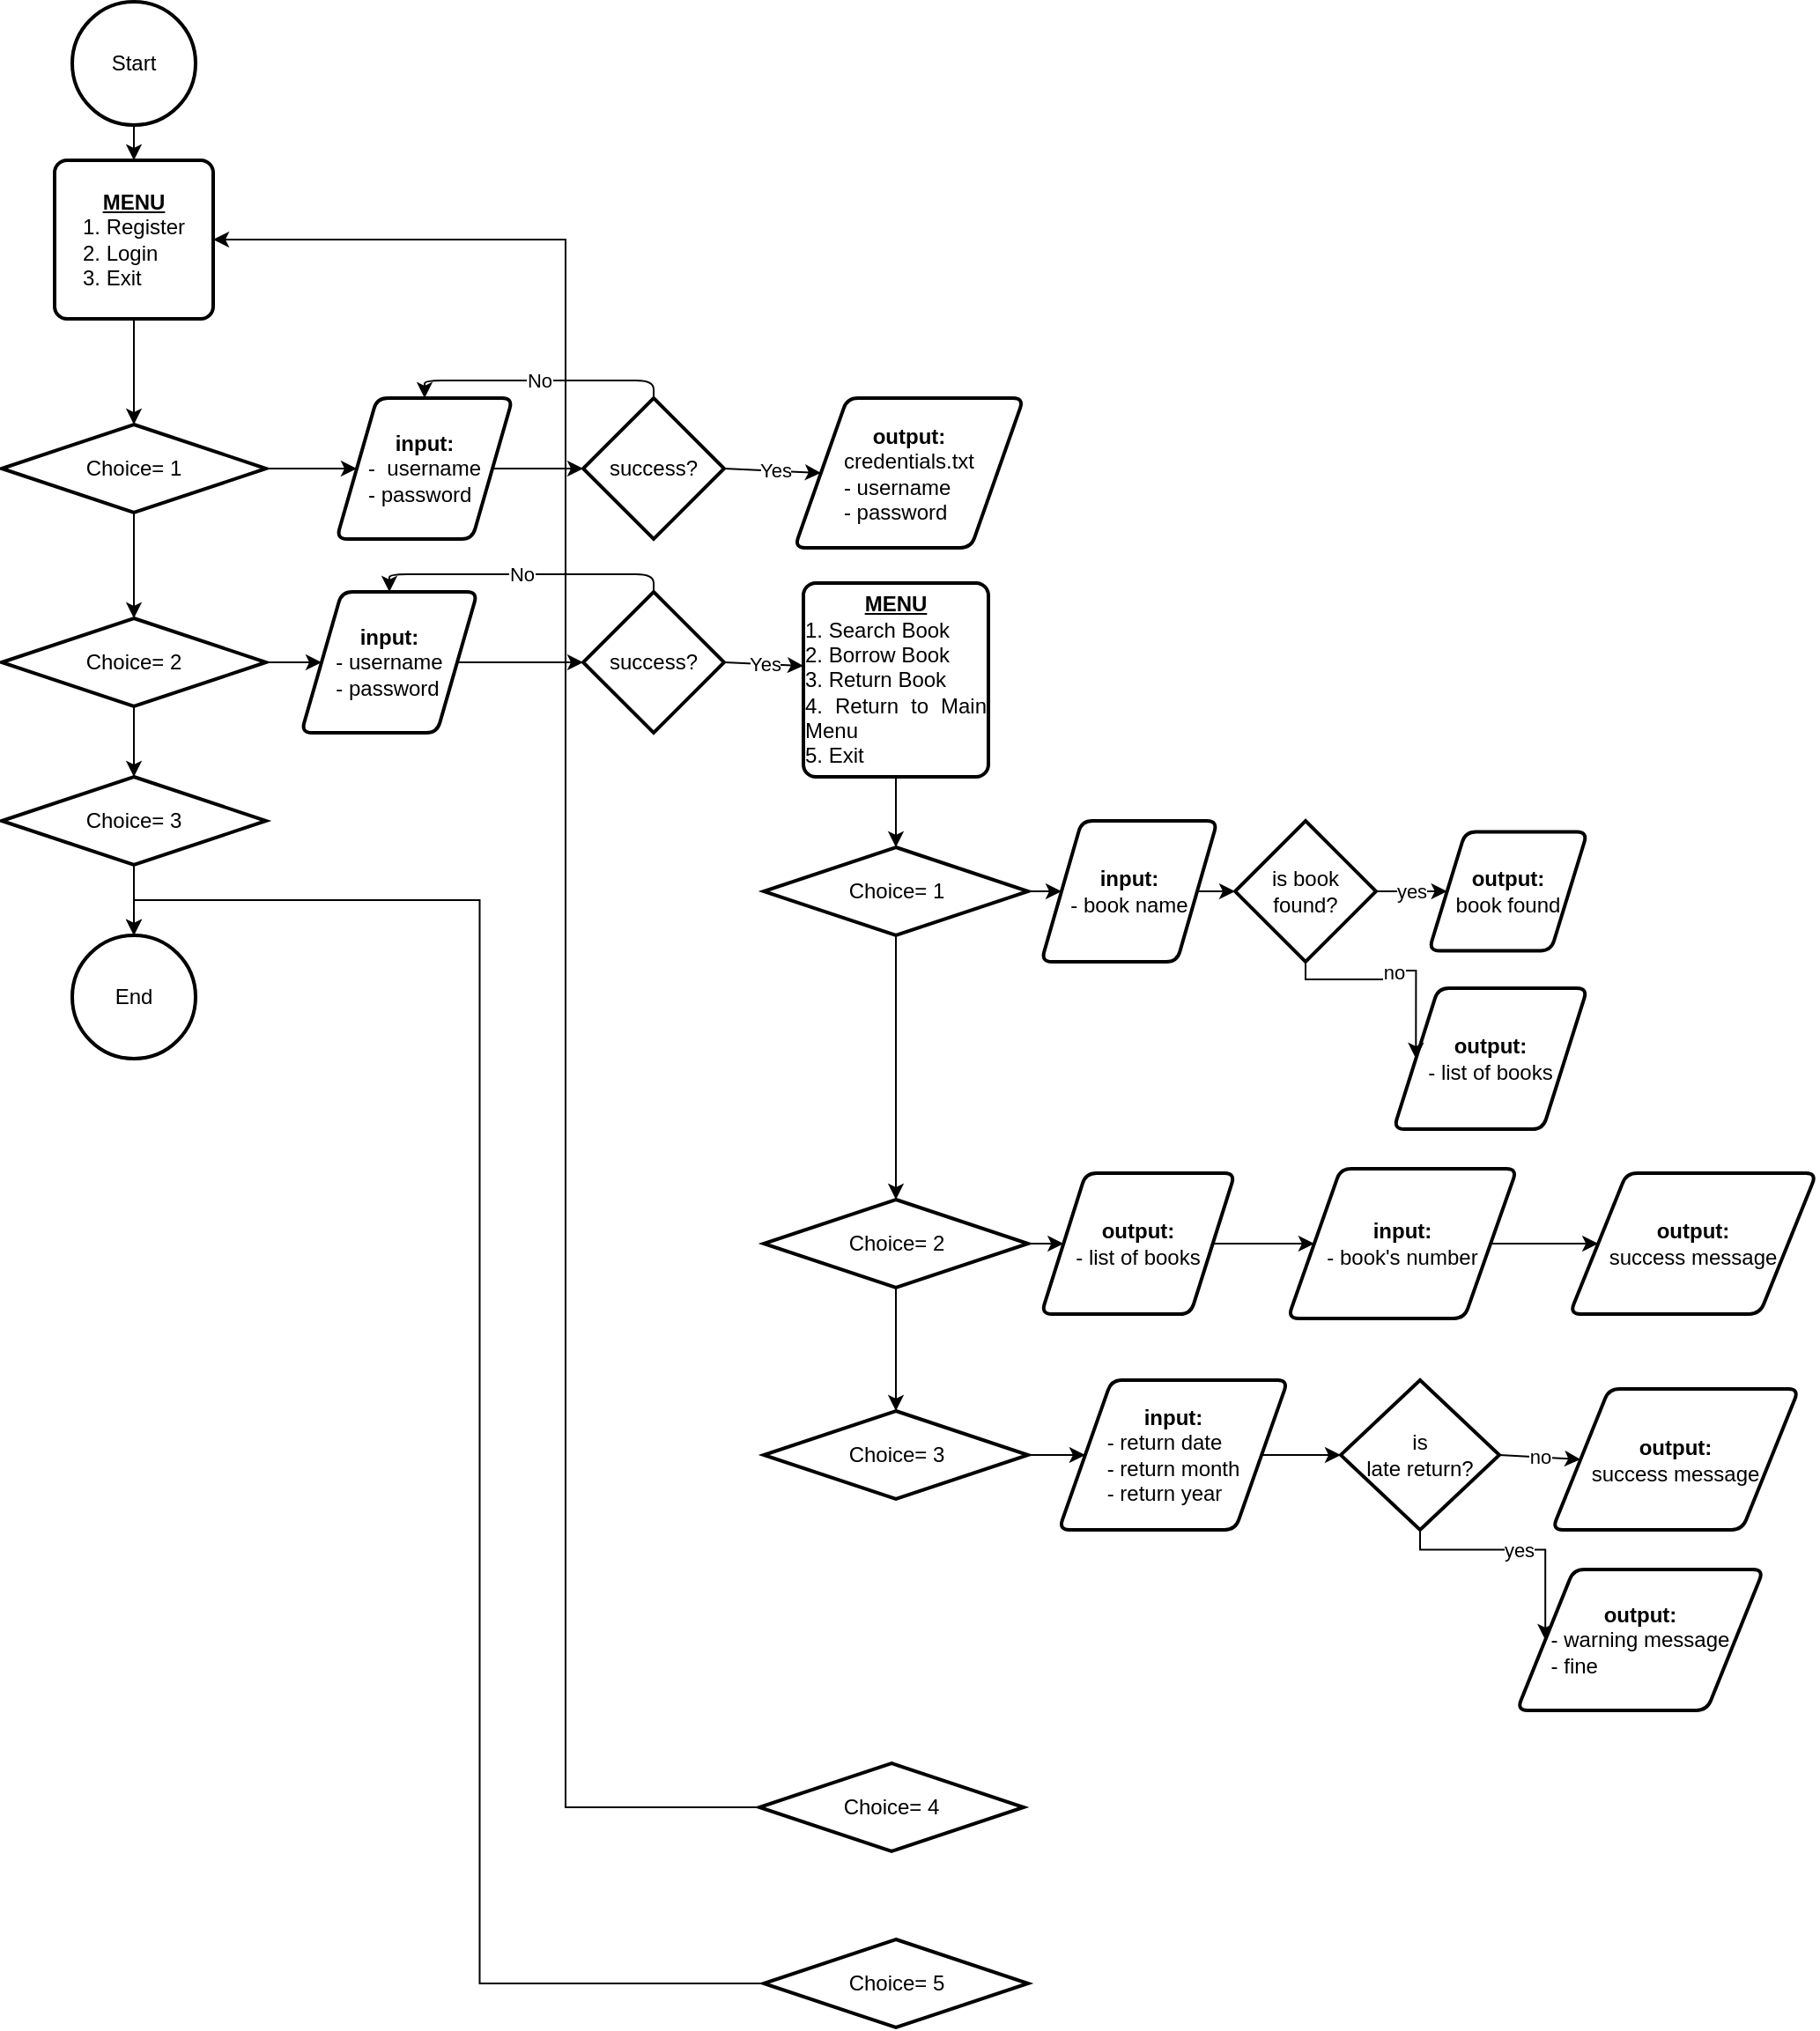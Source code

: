 <mxfile version="15.5.8" type="device"><diagram id="p48AmxU7ETQML153pbL5" name="Page-2"><mxGraphModel dx="700" dy="752" grid="1" gridSize="10" guides="1" tooltips="1" connect="1" arrows="1" fold="1" page="1" pageScale="1" pageWidth="3300" pageHeight="2339" math="0" shadow="0"><root><mxCell id="taewizIyBzXifCN3BsZi-0"/><mxCell id="taewizIyBzXifCN3BsZi-1" parent="taewizIyBzXifCN3BsZi-0"/><mxCell id="7qijhWuZMBfJ2u8_f--K-0" style="edgeStyle=orthogonalEdgeStyle;rounded=0;orthogonalLoop=1;jettySize=auto;html=1;exitX=0.5;exitY=1;exitDx=0;exitDy=0;exitPerimeter=0;entryX=0.5;entryY=0;entryDx=0;entryDy=0;" edge="1" parent="taewizIyBzXifCN3BsZi-1" source="7qijhWuZMBfJ2u8_f--K-1" target="7qijhWuZMBfJ2u8_f--K-3"><mxGeometry relative="1" as="geometry"/></mxCell><mxCell id="7qijhWuZMBfJ2u8_f--K-1" value="Start" style="strokeWidth=2;html=1;shape=mxgraph.flowchart.start_2;whiteSpace=wrap;" vertex="1" parent="taewizIyBzXifCN3BsZi-1"><mxGeometry x="80" y="160" width="70" height="70" as="geometry"/></mxCell><mxCell id="7qijhWuZMBfJ2u8_f--K-2" style="edgeStyle=orthogonalEdgeStyle;rounded=0;orthogonalLoop=1;jettySize=auto;html=1;exitX=0.5;exitY=1;exitDx=0;exitDy=0;entryX=0.5;entryY=0;entryDx=0;entryDy=0;entryPerimeter=0;" edge="1" parent="taewizIyBzXifCN3BsZi-1" source="7qijhWuZMBfJ2u8_f--K-3" target="7qijhWuZMBfJ2u8_f--K-5"><mxGeometry relative="1" as="geometry"/></mxCell><mxCell id="7qijhWuZMBfJ2u8_f--K-3" value="&lt;div&gt;&lt;b&gt;&lt;u&gt;MENU&lt;/u&gt;&lt;/b&gt;&lt;/div&gt;&lt;div style=&quot;text-align: justify&quot;&gt;&lt;span&gt;1. Register&lt;/span&gt;&lt;/div&gt;&lt;div style=&quot;text-align: justify&quot;&gt;&lt;span&gt;2. Login&lt;/span&gt;&lt;/div&gt;&lt;div style=&quot;text-align: justify&quot;&gt;&lt;span&gt;3. Exit&lt;/span&gt;&lt;/div&gt;" style="rounded=1;whiteSpace=wrap;html=1;absoluteArcSize=1;arcSize=14;strokeWidth=2;" vertex="1" parent="taewizIyBzXifCN3BsZi-1"><mxGeometry x="70" y="250" width="90" height="90" as="geometry"/></mxCell><mxCell id="7qijhWuZMBfJ2u8_f--K-4" style="edgeStyle=orthogonalEdgeStyle;rounded=0;orthogonalLoop=1;jettySize=auto;html=1;exitX=0.5;exitY=1;exitDx=0;exitDy=0;exitPerimeter=0;entryX=0.5;entryY=0;entryDx=0;entryDy=0;entryPerimeter=0;" edge="1" parent="taewizIyBzXifCN3BsZi-1" source="7qijhWuZMBfJ2u8_f--K-5" target="7qijhWuZMBfJ2u8_f--K-7"><mxGeometry relative="1" as="geometry"/></mxCell><mxCell id="65DN2Tvy9hnao7ZG6fP0-16" style="edgeStyle=orthogonalEdgeStyle;rounded=0;orthogonalLoop=1;jettySize=auto;html=1;exitX=1;exitY=0.5;exitDx=0;exitDy=0;exitPerimeter=0;entryX=0;entryY=0.5;entryDx=0;entryDy=0;" edge="1" parent="taewizIyBzXifCN3BsZi-1" source="7qijhWuZMBfJ2u8_f--K-5" target="65DN2Tvy9hnao7ZG6fP0-1"><mxGeometry relative="1" as="geometry"/></mxCell><mxCell id="7qijhWuZMBfJ2u8_f--K-5" value="Choice= 1" style="strokeWidth=2;html=1;shape=mxgraph.flowchart.decision;whiteSpace=wrap;" vertex="1" parent="taewizIyBzXifCN3BsZi-1"><mxGeometry x="40" y="400" width="150" height="50" as="geometry"/></mxCell><mxCell id="7qijhWuZMBfJ2u8_f--K-6" style="edgeStyle=orthogonalEdgeStyle;rounded=0;orthogonalLoop=1;jettySize=auto;html=1;exitX=0.5;exitY=1;exitDx=0;exitDy=0;exitPerimeter=0;entryX=0.5;entryY=0;entryDx=0;entryDy=0;entryPerimeter=0;" edge="1" parent="taewizIyBzXifCN3BsZi-1" source="7qijhWuZMBfJ2u8_f--K-7" target="7qijhWuZMBfJ2u8_f--K-10"><mxGeometry relative="1" as="geometry"/></mxCell><mxCell id="65DN2Tvy9hnao7ZG6fP0-17" style="edgeStyle=orthogonalEdgeStyle;rounded=0;orthogonalLoop=1;jettySize=auto;html=1;exitX=1;exitY=0.5;exitDx=0;exitDy=0;exitPerimeter=0;entryX=0;entryY=0.5;entryDx=0;entryDy=0;" edge="1" parent="taewizIyBzXifCN3BsZi-1" source="7qijhWuZMBfJ2u8_f--K-7" target="65DN2Tvy9hnao7ZG6fP0-9"><mxGeometry relative="1" as="geometry"/></mxCell><mxCell id="7qijhWuZMBfJ2u8_f--K-7" value="Choice= 2" style="strokeWidth=2;html=1;shape=mxgraph.flowchart.decision;whiteSpace=wrap;" vertex="1" parent="taewizIyBzXifCN3BsZi-1"><mxGeometry x="40" y="510" width="150" height="50" as="geometry"/></mxCell><mxCell id="7qijhWuZMBfJ2u8_f--K-8" value="End" style="strokeWidth=2;html=1;shape=mxgraph.flowchart.start_2;whiteSpace=wrap;" vertex="1" parent="taewizIyBzXifCN3BsZi-1"><mxGeometry x="80" y="690" width="70" height="70" as="geometry"/></mxCell><mxCell id="7qijhWuZMBfJ2u8_f--K-9" style="edgeStyle=orthogonalEdgeStyle;rounded=0;orthogonalLoop=1;jettySize=auto;html=1;exitX=0.5;exitY=1;exitDx=0;exitDy=0;exitPerimeter=0;entryX=0.5;entryY=0;entryDx=0;entryDy=0;entryPerimeter=0;" edge="1" parent="taewizIyBzXifCN3BsZi-1" source="7qijhWuZMBfJ2u8_f--K-10" target="7qijhWuZMBfJ2u8_f--K-8"><mxGeometry relative="1" as="geometry"/></mxCell><mxCell id="7qijhWuZMBfJ2u8_f--K-10" value="Choice= 3" style="strokeWidth=2;html=1;shape=mxgraph.flowchart.decision;whiteSpace=wrap;" vertex="1" parent="taewizIyBzXifCN3BsZi-1"><mxGeometry x="40" y="600" width="150" height="50" as="geometry"/></mxCell><mxCell id="65DN2Tvy9hnao7ZG6fP0-0" style="edgeStyle=orthogonalEdgeStyle;rounded=0;orthogonalLoop=1;jettySize=auto;html=1;exitX=1;exitY=0.5;exitDx=0;exitDy=0;entryX=0;entryY=0.5;entryDx=0;entryDy=0;entryPerimeter=0;" edge="1" parent="taewizIyBzXifCN3BsZi-1" source="65DN2Tvy9hnao7ZG6fP0-1" target="65DN2Tvy9hnao7ZG6fP0-2"><mxGeometry relative="1" as="geometry"/></mxCell><mxCell id="65DN2Tvy9hnao7ZG6fP0-1" value="&lt;b&gt;input:&lt;/b&gt;&lt;br&gt;&lt;div style=&quot;text-align: justify&quot;&gt;&lt;span&gt;-&amp;nbsp; username&lt;/span&gt;&lt;/div&gt;&lt;div style=&quot;text-align: justify&quot;&gt;&lt;span&gt;- password&lt;/span&gt;&lt;/div&gt;" style="shape=parallelogram;html=1;strokeWidth=2;perimeter=parallelogramPerimeter;whiteSpace=wrap;rounded=1;arcSize=12;size=0.23;" vertex="1" parent="taewizIyBzXifCN3BsZi-1"><mxGeometry x="230" y="385" width="100" height="80" as="geometry"/></mxCell><mxCell id="65DN2Tvy9hnao7ZG6fP0-2" value="success?" style="strokeWidth=2;html=1;shape=mxgraph.flowchart.decision;whiteSpace=wrap;" vertex="1" parent="taewizIyBzXifCN3BsZi-1"><mxGeometry x="370" y="385" width="80" height="80" as="geometry"/></mxCell><mxCell id="65DN2Tvy9hnao7ZG6fP0-3" value="" style="endArrow=classic;html=1;exitX=1;exitY=0.5;exitDx=0;exitDy=0;exitPerimeter=0;entryX=0;entryY=0.5;entryDx=0;entryDy=0;" edge="1" parent="taewizIyBzXifCN3BsZi-1" source="65DN2Tvy9hnao7ZG6fP0-2" target="65DN2Tvy9hnao7ZG6fP0-7"><mxGeometry relative="1" as="geometry"><mxPoint x="530" y="390" as="sourcePoint"/><mxPoint x="490" y="425" as="targetPoint"/></mxGeometry></mxCell><mxCell id="65DN2Tvy9hnao7ZG6fP0-4" value="Yes" style="edgeLabel;resizable=0;html=1;align=center;verticalAlign=middle;" connectable="0" vertex="1" parent="65DN2Tvy9hnao7ZG6fP0-3"><mxGeometry relative="1" as="geometry"><mxPoint x="1" as="offset"/></mxGeometry></mxCell><mxCell id="65DN2Tvy9hnao7ZG6fP0-5" value="" style="endArrow=classic;html=1;exitX=0.5;exitY=0;exitDx=0;exitDy=0;exitPerimeter=0;entryX=0.5;entryY=0;entryDx=0;entryDy=0;edgeStyle=orthogonalEdgeStyle;" edge="1" parent="taewizIyBzXifCN3BsZi-1" source="65DN2Tvy9hnao7ZG6fP0-2" target="65DN2Tvy9hnao7ZG6fP0-1"><mxGeometry relative="1" as="geometry"><mxPoint x="530" y="350" as="sourcePoint"/><mxPoint x="630" y="350" as="targetPoint"/></mxGeometry></mxCell><mxCell id="65DN2Tvy9hnao7ZG6fP0-6" value="No" style="edgeLabel;resizable=0;html=1;align=center;verticalAlign=middle;" connectable="0" vertex="1" parent="65DN2Tvy9hnao7ZG6fP0-5"><mxGeometry relative="1" as="geometry"/></mxCell><mxCell id="65DN2Tvy9hnao7ZG6fP0-7" value="&lt;b&gt;output:&lt;br&gt;&lt;/b&gt;&lt;div style=&quot;text-align: justify&quot;&gt;credentials.txt&lt;/div&gt;&lt;div style=&quot;text-align: justify&quot;&gt;- username&lt;/div&gt;&lt;div style=&quot;text-align: justify&quot;&gt;- password&lt;/div&gt;" style="shape=parallelogram;html=1;strokeWidth=2;perimeter=parallelogramPerimeter;whiteSpace=wrap;rounded=1;arcSize=12;size=0.23;" vertex="1" parent="taewizIyBzXifCN3BsZi-1"><mxGeometry x="490" y="385" width="130" height="85" as="geometry"/></mxCell><mxCell id="65DN2Tvy9hnao7ZG6fP0-8" style="edgeStyle=none;rounded=0;orthogonalLoop=1;jettySize=auto;html=1;exitX=1;exitY=0.5;exitDx=0;exitDy=0;entryX=0;entryY=0.5;entryDx=0;entryDy=0;entryPerimeter=0;" edge="1" parent="taewizIyBzXifCN3BsZi-1" source="65DN2Tvy9hnao7ZG6fP0-9" target="65DN2Tvy9hnao7ZG6fP0-10"><mxGeometry relative="1" as="geometry"/></mxCell><mxCell id="65DN2Tvy9hnao7ZG6fP0-9" value="&lt;b&gt;input:&lt;/b&gt;&lt;br&gt;&lt;div style=&quot;text-align: justify&quot;&gt;- username&lt;/div&gt;&lt;div style=&quot;text-align: justify&quot;&gt;- password&lt;/div&gt;" style="shape=parallelogram;html=1;strokeWidth=2;perimeter=parallelogramPerimeter;whiteSpace=wrap;rounded=1;arcSize=12;size=0.23;" vertex="1" parent="taewizIyBzXifCN3BsZi-1"><mxGeometry x="210" y="495" width="100" height="80" as="geometry"/></mxCell><mxCell id="65DN2Tvy9hnao7ZG6fP0-10" value="success?" style="strokeWidth=2;html=1;shape=mxgraph.flowchart.decision;whiteSpace=wrap;" vertex="1" parent="taewizIyBzXifCN3BsZi-1"><mxGeometry x="370" y="495" width="80" height="80" as="geometry"/></mxCell><mxCell id="65DN2Tvy9hnao7ZG6fP0-11" value="" style="endArrow=classic;html=1;exitX=0.5;exitY=0;exitDx=0;exitDy=0;exitPerimeter=0;entryX=0.5;entryY=0;entryDx=0;entryDy=0;edgeStyle=orthogonalEdgeStyle;" edge="1" parent="taewizIyBzXifCN3BsZi-1" source="65DN2Tvy9hnao7ZG6fP0-10" target="65DN2Tvy9hnao7ZG6fP0-9"><mxGeometry relative="1" as="geometry"><mxPoint x="260" y="360" as="sourcePoint"/><mxPoint x="360" y="360" as="targetPoint"/></mxGeometry></mxCell><mxCell id="65DN2Tvy9hnao7ZG6fP0-12" value="No" style="edgeLabel;resizable=0;html=1;align=center;verticalAlign=middle;" connectable="0" vertex="1" parent="65DN2Tvy9hnao7ZG6fP0-11"><mxGeometry relative="1" as="geometry"/></mxCell><mxCell id="lZ_pms4yzlFOzFHEo2Uo-1" style="edgeStyle=orthogonalEdgeStyle;rounded=0;orthogonalLoop=1;jettySize=auto;html=1;exitX=0.5;exitY=1;exitDx=0;exitDy=0;entryX=0.5;entryY=0;entryDx=0;entryDy=0;entryPerimeter=0;" edge="1" parent="taewizIyBzXifCN3BsZi-1" source="65DN2Tvy9hnao7ZG6fP0-13" target="lZ_pms4yzlFOzFHEo2Uo-0"><mxGeometry relative="1" as="geometry"/></mxCell><mxCell id="65DN2Tvy9hnao7ZG6fP0-13" value="&lt;div&gt;&lt;b&gt;&lt;u&gt;MENU&lt;/u&gt;&lt;/b&gt;&lt;/div&gt;&lt;div style=&quot;text-align: justify&quot;&gt;&lt;span&gt;1. Search Book&lt;/span&gt;&lt;/div&gt;&lt;div style=&quot;text-align: justify&quot;&gt;&lt;span&gt;2. Borrow Book&lt;/span&gt;&lt;/div&gt;&lt;div style=&quot;text-align: justify&quot;&gt;&lt;span&gt;3. Return Book&lt;/span&gt;&lt;/div&gt;&lt;div style=&quot;text-align: justify&quot;&gt;&lt;span&gt;4. Return to Main Menu&lt;/span&gt;&lt;/div&gt;&lt;div style=&quot;text-align: justify&quot;&gt;&lt;span&gt;5. Exit&lt;/span&gt;&lt;/div&gt;" style="rounded=1;whiteSpace=wrap;html=1;absoluteArcSize=1;arcSize=14;strokeWidth=2;" vertex="1" parent="taewizIyBzXifCN3BsZi-1"><mxGeometry x="495" y="490" width="105" height="110" as="geometry"/></mxCell><mxCell id="65DN2Tvy9hnao7ZG6fP0-14" value="" style="endArrow=classic;html=1;exitX=1;exitY=0.5;exitDx=0;exitDy=0;exitPerimeter=0;entryX=0;entryY=0.427;entryDx=0;entryDy=0;entryPerimeter=0;" edge="1" parent="taewizIyBzXifCN3BsZi-1" source="65DN2Tvy9hnao7ZG6fP0-10" target="65DN2Tvy9hnao7ZG6fP0-13"><mxGeometry relative="1" as="geometry"><mxPoint x="310" y="420" as="sourcePoint"/><mxPoint x="410" y="420" as="targetPoint"/></mxGeometry></mxCell><mxCell id="65DN2Tvy9hnao7ZG6fP0-15" value="Yes" style="edgeLabel;resizable=0;html=1;align=center;verticalAlign=middle;" connectable="0" vertex="1" parent="65DN2Tvy9hnao7ZG6fP0-14"><mxGeometry relative="1" as="geometry"/></mxCell><mxCell id="lZ_pms4yzlFOzFHEo2Uo-3" style="edgeStyle=orthogonalEdgeStyle;rounded=0;orthogonalLoop=1;jettySize=auto;html=1;exitX=1;exitY=0.5;exitDx=0;exitDy=0;exitPerimeter=0;entryX=0;entryY=0.5;entryDx=0;entryDy=0;" edge="1" parent="taewizIyBzXifCN3BsZi-1" source="lZ_pms4yzlFOzFHEo2Uo-0" target="lZ_pms4yzlFOzFHEo2Uo-2"><mxGeometry relative="1" as="geometry"/></mxCell><mxCell id="lZ_pms4yzlFOzFHEo2Uo-24" style="edgeStyle=orthogonalEdgeStyle;rounded=0;orthogonalLoop=1;jettySize=auto;html=1;exitX=0.5;exitY=1;exitDx=0;exitDy=0;exitPerimeter=0;entryX=0.5;entryY=0;entryDx=0;entryDy=0;entryPerimeter=0;" edge="1" parent="taewizIyBzXifCN3BsZi-1" source="lZ_pms4yzlFOzFHEo2Uo-0" target="lZ_pms4yzlFOzFHEo2Uo-17"><mxGeometry relative="1" as="geometry"/></mxCell><mxCell id="lZ_pms4yzlFOzFHEo2Uo-0" value="Choice= 1" style="strokeWidth=2;html=1;shape=mxgraph.flowchart.decision;whiteSpace=wrap;" vertex="1" parent="taewizIyBzXifCN3BsZi-1"><mxGeometry x="472.5" y="640" width="150" height="50" as="geometry"/></mxCell><mxCell id="lZ_pms4yzlFOzFHEo2Uo-5" style="edgeStyle=orthogonalEdgeStyle;rounded=0;orthogonalLoop=1;jettySize=auto;html=1;exitX=1;exitY=0.5;exitDx=0;exitDy=0;entryX=0;entryY=0.5;entryDx=0;entryDy=0;entryPerimeter=0;" edge="1" parent="taewizIyBzXifCN3BsZi-1" source="lZ_pms4yzlFOzFHEo2Uo-2" target="lZ_pms4yzlFOzFHEo2Uo-4"><mxGeometry relative="1" as="geometry"/></mxCell><mxCell id="lZ_pms4yzlFOzFHEo2Uo-2" value="&lt;b&gt;input:&lt;/b&gt;&lt;br&gt;&lt;div style=&quot;text-align: justify&quot;&gt;- book name&lt;/div&gt;" style="shape=parallelogram;html=1;strokeWidth=2;perimeter=parallelogramPerimeter;whiteSpace=wrap;rounded=1;arcSize=12;size=0.23;" vertex="1" parent="taewizIyBzXifCN3BsZi-1"><mxGeometry x="630" y="625" width="100" height="80" as="geometry"/></mxCell><mxCell id="lZ_pms4yzlFOzFHEo2Uo-4" value="is book found?" style="strokeWidth=2;html=1;shape=mxgraph.flowchart.decision;whiteSpace=wrap;" vertex="1" parent="taewizIyBzXifCN3BsZi-1"><mxGeometry x="740" y="625" width="80" height="80" as="geometry"/></mxCell><mxCell id="lZ_pms4yzlFOzFHEo2Uo-8" value="&lt;b&gt;output:&lt;br&gt;&lt;/b&gt;&lt;div style=&quot;text-align: justify&quot;&gt;book found&lt;/div&gt;" style="shape=parallelogram;html=1;strokeWidth=2;perimeter=parallelogramPerimeter;whiteSpace=wrap;rounded=1;arcSize=12;size=0.23;" vertex="1" parent="taewizIyBzXifCN3BsZi-1"><mxGeometry x="850" y="631.25" width="90" height="67.5" as="geometry"/></mxCell><mxCell id="lZ_pms4yzlFOzFHEo2Uo-9" value="" style="endArrow=classic;html=1;rounded=0;exitX=1;exitY=0.5;exitDx=0;exitDy=0;exitPerimeter=0;entryX=0;entryY=0.5;entryDx=0;entryDy=0;" edge="1" parent="taewizIyBzXifCN3BsZi-1" source="lZ_pms4yzlFOzFHEo2Uo-4" target="lZ_pms4yzlFOzFHEo2Uo-8"><mxGeometry relative="1" as="geometry"><mxPoint x="690" y="540" as="sourcePoint"/><mxPoint x="790" y="540" as="targetPoint"/></mxGeometry></mxCell><mxCell id="lZ_pms4yzlFOzFHEo2Uo-10" value="yes" style="edgeLabel;resizable=0;html=1;align=center;verticalAlign=middle;" connectable="0" vertex="1" parent="lZ_pms4yzlFOzFHEo2Uo-9"><mxGeometry relative="1" as="geometry"/></mxCell><mxCell id="lZ_pms4yzlFOzFHEo2Uo-11" value="&lt;b&gt;output:&lt;br&gt;&lt;/b&gt;&lt;div style=&quot;text-align: justify&quot;&gt;- list of books&lt;/div&gt;" style="shape=parallelogram;html=1;strokeWidth=2;perimeter=parallelogramPerimeter;whiteSpace=wrap;rounded=1;arcSize=12;size=0.23;" vertex="1" parent="taewizIyBzXifCN3BsZi-1"><mxGeometry x="830" y="720" width="110" height="80" as="geometry"/></mxCell><mxCell id="lZ_pms4yzlFOzFHEo2Uo-15" value="" style="endArrow=classic;html=1;rounded=0;exitX=0.5;exitY=1;exitDx=0;exitDy=0;exitPerimeter=0;entryX=0;entryY=0.5;entryDx=0;entryDy=0;edgeStyle=orthogonalEdgeStyle;" edge="1" parent="taewizIyBzXifCN3BsZi-1" source="lZ_pms4yzlFOzFHEo2Uo-4" target="lZ_pms4yzlFOzFHEo2Uo-11"><mxGeometry relative="1" as="geometry"><mxPoint x="650" y="540" as="sourcePoint"/><mxPoint x="750" y="540" as="targetPoint"/></mxGeometry></mxCell><mxCell id="lZ_pms4yzlFOzFHEo2Uo-16" value="no" style="edgeLabel;resizable=0;html=1;align=center;verticalAlign=middle;" connectable="0" vertex="1" parent="lZ_pms4yzlFOzFHEo2Uo-15"><mxGeometry relative="1" as="geometry"/></mxCell><mxCell id="lZ_pms4yzlFOzFHEo2Uo-20" style="edgeStyle=orthogonalEdgeStyle;rounded=0;orthogonalLoop=1;jettySize=auto;html=1;exitX=1;exitY=0.5;exitDx=0;exitDy=0;exitPerimeter=0;entryX=0;entryY=0.5;entryDx=0;entryDy=0;" edge="1" parent="taewizIyBzXifCN3BsZi-1" source="lZ_pms4yzlFOzFHEo2Uo-17" target="lZ_pms4yzlFOzFHEo2Uo-19"><mxGeometry relative="1" as="geometry"/></mxCell><mxCell id="lZ_pms4yzlFOzFHEo2Uo-41" style="edgeStyle=orthogonalEdgeStyle;rounded=0;orthogonalLoop=1;jettySize=auto;html=1;exitX=0.5;exitY=1;exitDx=0;exitDy=0;exitPerimeter=0;entryX=0.5;entryY=0;entryDx=0;entryDy=0;entryPerimeter=0;" edge="1" parent="taewizIyBzXifCN3BsZi-1" source="lZ_pms4yzlFOzFHEo2Uo-17" target="lZ_pms4yzlFOzFHEo2Uo-27"><mxGeometry relative="1" as="geometry"/></mxCell><mxCell id="lZ_pms4yzlFOzFHEo2Uo-17" value="Choice= 2" style="strokeWidth=2;html=1;shape=mxgraph.flowchart.decision;whiteSpace=wrap;" vertex="1" parent="taewizIyBzXifCN3BsZi-1"><mxGeometry x="472.5" y="840" width="150" height="50" as="geometry"/></mxCell><mxCell id="lZ_pms4yzlFOzFHEo2Uo-23" style="edgeStyle=orthogonalEdgeStyle;rounded=0;orthogonalLoop=1;jettySize=auto;html=1;exitX=1;exitY=0.5;exitDx=0;exitDy=0;entryX=0;entryY=0.5;entryDx=0;entryDy=0;" edge="1" parent="taewizIyBzXifCN3BsZi-1" source="lZ_pms4yzlFOzFHEo2Uo-19" target="lZ_pms4yzlFOzFHEo2Uo-21"><mxGeometry relative="1" as="geometry"/></mxCell><mxCell id="lZ_pms4yzlFOzFHEo2Uo-19" value="&lt;b&gt;output:&lt;br&gt;&lt;/b&gt;&lt;div style=&quot;text-align: justify&quot;&gt;- list of books&lt;/div&gt;" style="shape=parallelogram;html=1;strokeWidth=2;perimeter=parallelogramPerimeter;whiteSpace=wrap;rounded=1;arcSize=12;size=0.23;" vertex="1" parent="taewizIyBzXifCN3BsZi-1"><mxGeometry x="630" y="825" width="110" height="80" as="geometry"/></mxCell><mxCell id="lZ_pms4yzlFOzFHEo2Uo-26" style="edgeStyle=orthogonalEdgeStyle;rounded=0;orthogonalLoop=1;jettySize=auto;html=1;exitX=1;exitY=0.5;exitDx=0;exitDy=0;entryX=0;entryY=0.5;entryDx=0;entryDy=0;" edge="1" parent="taewizIyBzXifCN3BsZi-1" source="lZ_pms4yzlFOzFHEo2Uo-21" target="lZ_pms4yzlFOzFHEo2Uo-25"><mxGeometry relative="1" as="geometry"/></mxCell><mxCell id="lZ_pms4yzlFOzFHEo2Uo-21" value="&lt;b&gt;input:&lt;/b&gt;&lt;br&gt;&lt;div style=&quot;text-align: justify&quot;&gt;- book's number&lt;/div&gt;" style="shape=parallelogram;html=1;strokeWidth=2;perimeter=parallelogramPerimeter;whiteSpace=wrap;rounded=1;arcSize=12;size=0.23;" vertex="1" parent="taewizIyBzXifCN3BsZi-1"><mxGeometry x="770" y="822.5" width="130" height="85" as="geometry"/></mxCell><mxCell id="lZ_pms4yzlFOzFHEo2Uo-25" value="&lt;b&gt;output:&lt;br&gt;&lt;/b&gt;&lt;div style=&quot;text-align: justify&quot;&gt;success message&lt;/div&gt;" style="shape=parallelogram;html=1;strokeWidth=2;perimeter=parallelogramPerimeter;whiteSpace=wrap;rounded=1;arcSize=12;size=0.23;" vertex="1" parent="taewizIyBzXifCN3BsZi-1"><mxGeometry x="930" y="825" width="140" height="80" as="geometry"/></mxCell><mxCell id="lZ_pms4yzlFOzFHEo2Uo-32" style="edgeStyle=orthogonalEdgeStyle;rounded=0;orthogonalLoop=1;jettySize=auto;html=1;exitX=1;exitY=0.5;exitDx=0;exitDy=0;exitPerimeter=0;entryX=0;entryY=0.5;entryDx=0;entryDy=0;" edge="1" parent="taewizIyBzXifCN3BsZi-1" source="lZ_pms4yzlFOzFHEo2Uo-27" target="lZ_pms4yzlFOzFHEo2Uo-28"><mxGeometry relative="1" as="geometry"/></mxCell><mxCell id="lZ_pms4yzlFOzFHEo2Uo-27" value="Choice= 3" style="strokeWidth=2;html=1;shape=mxgraph.flowchart.decision;whiteSpace=wrap;" vertex="1" parent="taewizIyBzXifCN3BsZi-1"><mxGeometry x="472.5" y="960" width="150" height="50" as="geometry"/></mxCell><mxCell id="lZ_pms4yzlFOzFHEo2Uo-33" style="edgeStyle=orthogonalEdgeStyle;rounded=0;orthogonalLoop=1;jettySize=auto;html=1;exitX=1;exitY=0.5;exitDx=0;exitDy=0;entryX=0;entryY=0.5;entryDx=0;entryDy=0;entryPerimeter=0;" edge="1" parent="taewizIyBzXifCN3BsZi-1" source="lZ_pms4yzlFOzFHEo2Uo-28" target="lZ_pms4yzlFOzFHEo2Uo-29"><mxGeometry relative="1" as="geometry"/></mxCell><mxCell id="lZ_pms4yzlFOzFHEo2Uo-28" value="&lt;b&gt;input:&lt;/b&gt;&lt;br&gt;&lt;div style=&quot;text-align: justify&quot;&gt;- return date&lt;/div&gt;&lt;div style=&quot;text-align: justify&quot;&gt;- return month&lt;/div&gt;&lt;div style=&quot;text-align: justify&quot;&gt;- return year&lt;/div&gt;" style="shape=parallelogram;html=1;strokeWidth=2;perimeter=parallelogramPerimeter;whiteSpace=wrap;rounded=1;arcSize=12;size=0.23;" vertex="1" parent="taewizIyBzXifCN3BsZi-1"><mxGeometry x="640" y="942.5" width="130" height="85" as="geometry"/></mxCell><mxCell id="lZ_pms4yzlFOzFHEo2Uo-29" value="is &lt;br&gt;late return?" style="strokeWidth=2;html=1;shape=mxgraph.flowchart.decision;whiteSpace=wrap;" vertex="1" parent="taewizIyBzXifCN3BsZi-1"><mxGeometry x="800" y="942.5" width="90" height="85" as="geometry"/></mxCell><mxCell id="lZ_pms4yzlFOzFHEo2Uo-34" value="&lt;b&gt;output:&lt;br&gt;&lt;/b&gt;&lt;div style=&quot;text-align: justify&quot;&gt;success message&lt;/div&gt;" style="shape=parallelogram;html=1;strokeWidth=2;perimeter=parallelogramPerimeter;whiteSpace=wrap;rounded=1;arcSize=12;size=0.23;" vertex="1" parent="taewizIyBzXifCN3BsZi-1"><mxGeometry x="920" y="947.5" width="140" height="80" as="geometry"/></mxCell><mxCell id="lZ_pms4yzlFOzFHEo2Uo-36" value="&lt;b&gt;output:&lt;br&gt;&lt;/b&gt;&lt;div style=&quot;text-align: justify&quot;&gt;- warning message&lt;/div&gt;&lt;div style=&quot;text-align: justify&quot;&gt;- fine&lt;/div&gt;" style="shape=parallelogram;html=1;strokeWidth=2;perimeter=parallelogramPerimeter;whiteSpace=wrap;rounded=1;arcSize=12;size=0.23;" vertex="1" parent="taewizIyBzXifCN3BsZi-1"><mxGeometry x="900" y="1050" width="140" height="80" as="geometry"/></mxCell><mxCell id="lZ_pms4yzlFOzFHEo2Uo-37" value="" style="endArrow=classic;html=1;rounded=0;exitX=1;exitY=0.5;exitDx=0;exitDy=0;exitPerimeter=0;entryX=0;entryY=0.5;entryDx=0;entryDy=0;" edge="1" parent="taewizIyBzXifCN3BsZi-1" source="lZ_pms4yzlFOzFHEo2Uo-29" target="lZ_pms4yzlFOzFHEo2Uo-34"><mxGeometry relative="1" as="geometry"><mxPoint x="860" y="830" as="sourcePoint"/><mxPoint x="960" y="830" as="targetPoint"/></mxGeometry></mxCell><mxCell id="lZ_pms4yzlFOzFHEo2Uo-38" value="no" style="edgeLabel;resizable=0;html=1;align=center;verticalAlign=middle;" connectable="0" vertex="1" parent="lZ_pms4yzlFOzFHEo2Uo-37"><mxGeometry relative="1" as="geometry"/></mxCell><mxCell id="lZ_pms4yzlFOzFHEo2Uo-39" value="" style="endArrow=classic;html=1;rounded=0;exitX=0.5;exitY=1;exitDx=0;exitDy=0;exitPerimeter=0;entryX=0;entryY=0.5;entryDx=0;entryDy=0;edgeStyle=orthogonalEdgeStyle;" edge="1" parent="taewizIyBzXifCN3BsZi-1" source="lZ_pms4yzlFOzFHEo2Uo-29" target="lZ_pms4yzlFOzFHEo2Uo-36"><mxGeometry relative="1" as="geometry"><mxPoint x="860" y="830" as="sourcePoint"/><mxPoint x="960" y="830" as="targetPoint"/></mxGeometry></mxCell><mxCell id="lZ_pms4yzlFOzFHEo2Uo-40" value="yes" style="edgeLabel;resizable=0;html=1;align=center;verticalAlign=middle;" connectable="0" vertex="1" parent="lZ_pms4yzlFOzFHEo2Uo-39"><mxGeometry relative="1" as="geometry"/></mxCell><mxCell id="lZ_pms4yzlFOzFHEo2Uo-43" style="edgeStyle=orthogonalEdgeStyle;rounded=0;orthogonalLoop=1;jettySize=auto;html=1;exitX=0;exitY=0.5;exitDx=0;exitDy=0;exitPerimeter=0;entryX=1;entryY=0.5;entryDx=0;entryDy=0;" edge="1" parent="taewizIyBzXifCN3BsZi-1" source="lZ_pms4yzlFOzFHEo2Uo-42" target="7qijhWuZMBfJ2u8_f--K-3"><mxGeometry relative="1" as="geometry"><Array as="points"><mxPoint x="360" y="1185"/><mxPoint x="360" y="295"/></Array></mxGeometry></mxCell><mxCell id="lZ_pms4yzlFOzFHEo2Uo-42" value="Choice= 4" style="strokeWidth=2;html=1;shape=mxgraph.flowchart.decision;whiteSpace=wrap;" vertex="1" parent="taewizIyBzXifCN3BsZi-1"><mxGeometry x="470" y="1160" width="150" height="50" as="geometry"/></mxCell><mxCell id="lZ_pms4yzlFOzFHEo2Uo-45" style="edgeStyle=orthogonalEdgeStyle;rounded=0;orthogonalLoop=1;jettySize=auto;html=1;exitX=0;exitY=0.5;exitDx=0;exitDy=0;exitPerimeter=0;entryX=0.5;entryY=0;entryDx=0;entryDy=0;entryPerimeter=0;" edge="1" parent="taewizIyBzXifCN3BsZi-1" source="lZ_pms4yzlFOzFHEo2Uo-44" target="7qijhWuZMBfJ2u8_f--K-8"><mxGeometry relative="1" as="geometry"/></mxCell><mxCell id="lZ_pms4yzlFOzFHEo2Uo-44" value="Choice= 5" style="strokeWidth=2;html=1;shape=mxgraph.flowchart.decision;whiteSpace=wrap;" vertex="1" parent="taewizIyBzXifCN3BsZi-1"><mxGeometry x="472.5" y="1260" width="150" height="50" as="geometry"/></mxCell></root></mxGraphModel></diagram></mxfile>